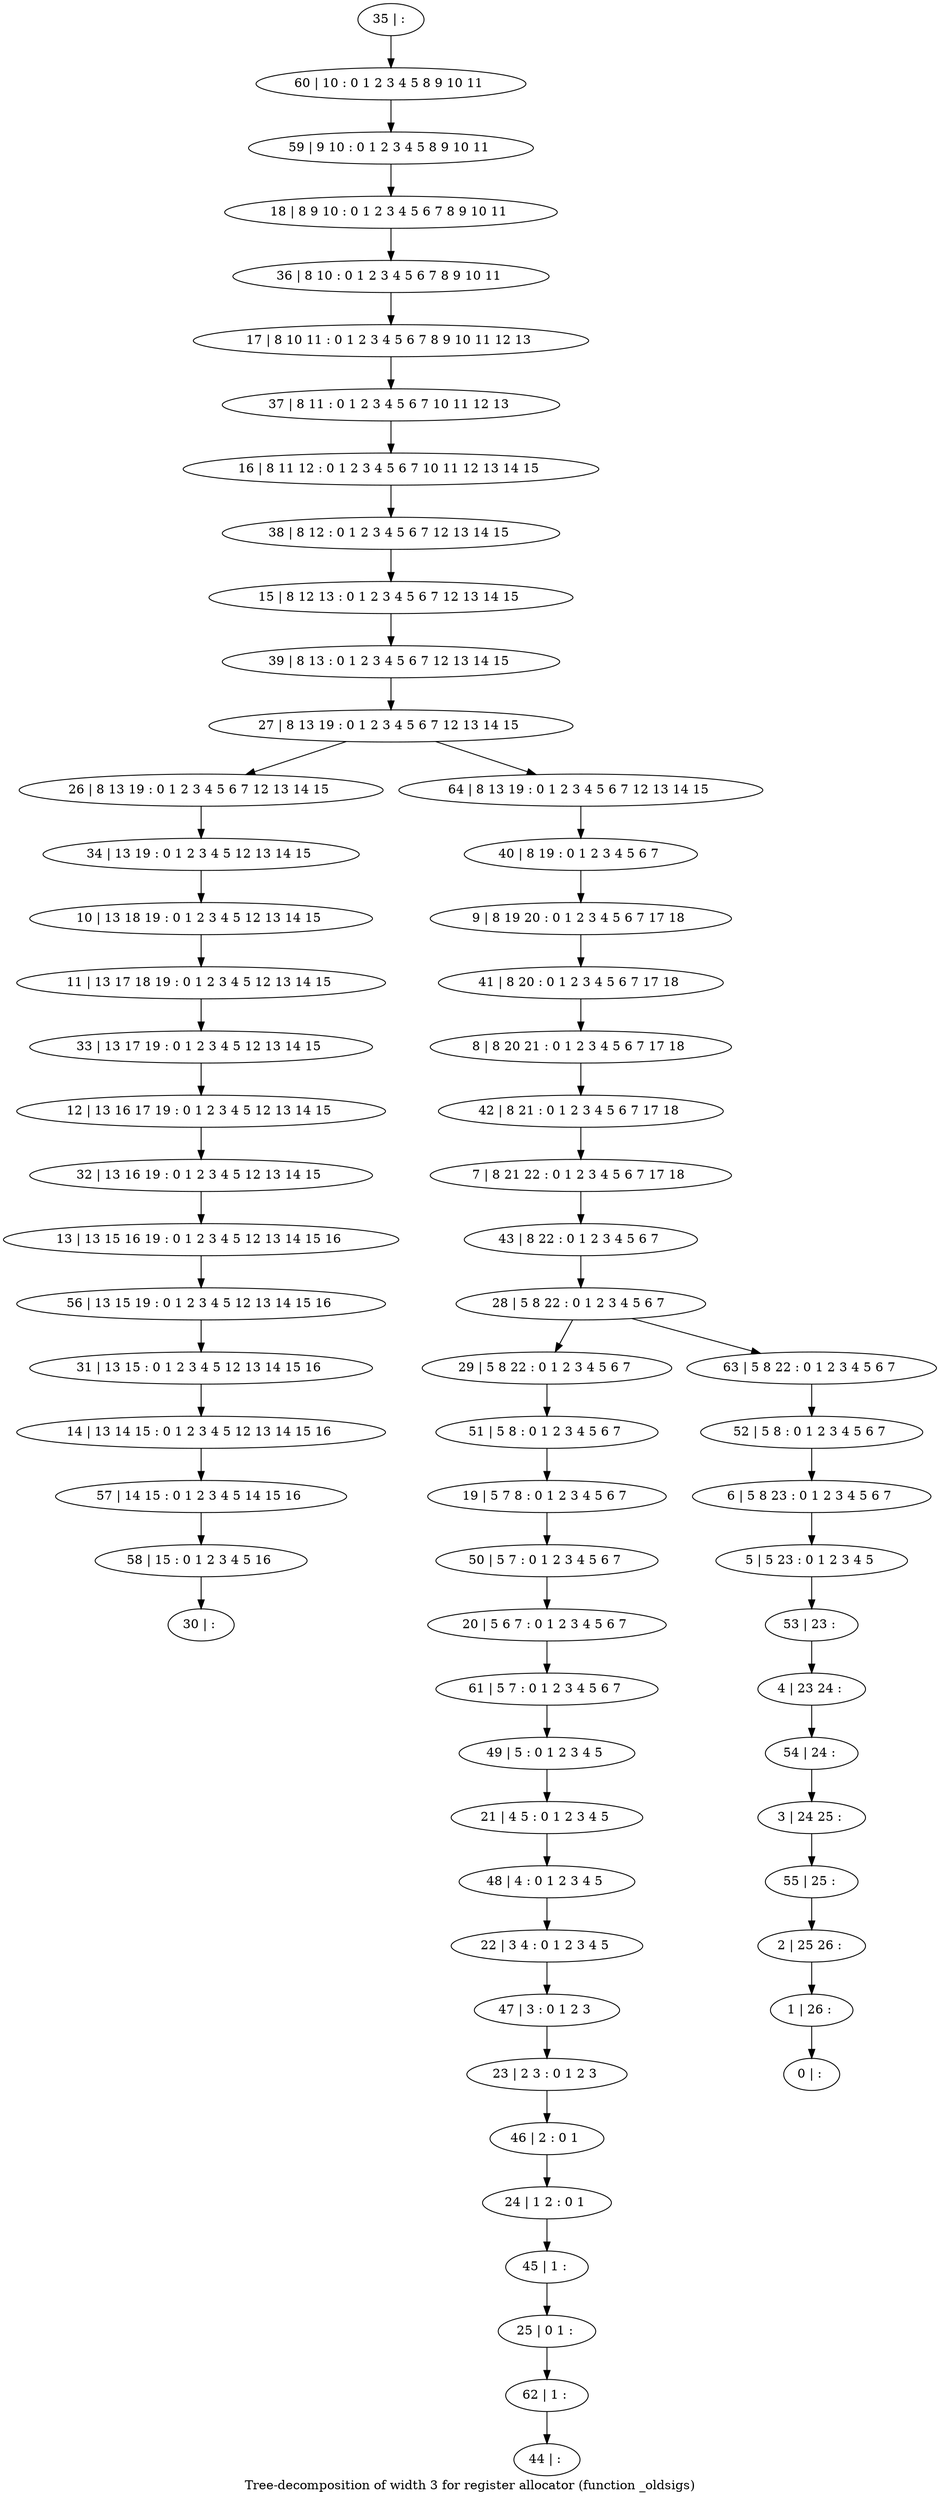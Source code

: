 digraph G {
graph [label="Tree-decomposition of width 3 for register allocator (function _oldsigs)"]
0[label="0 | : "];
1[label="1 | 26 : "];
2[label="2 | 25 26 : "];
3[label="3 | 24 25 : "];
4[label="4 | 23 24 : "];
5[label="5 | 5 23 : 0 1 2 3 4 5 "];
6[label="6 | 5 8 23 : 0 1 2 3 4 5 6 7 "];
7[label="7 | 8 21 22 : 0 1 2 3 4 5 6 7 17 18 "];
8[label="8 | 8 20 21 : 0 1 2 3 4 5 6 7 17 18 "];
9[label="9 | 8 19 20 : 0 1 2 3 4 5 6 7 17 18 "];
10[label="10 | 13 18 19 : 0 1 2 3 4 5 12 13 14 15 "];
11[label="11 | 13 17 18 19 : 0 1 2 3 4 5 12 13 14 15 "];
12[label="12 | 13 16 17 19 : 0 1 2 3 4 5 12 13 14 15 "];
13[label="13 | 13 15 16 19 : 0 1 2 3 4 5 12 13 14 15 16 "];
14[label="14 | 13 14 15 : 0 1 2 3 4 5 12 13 14 15 16 "];
15[label="15 | 8 12 13 : 0 1 2 3 4 5 6 7 12 13 14 15 "];
16[label="16 | 8 11 12 : 0 1 2 3 4 5 6 7 10 11 12 13 14 15 "];
17[label="17 | 8 10 11 : 0 1 2 3 4 5 6 7 8 9 10 11 12 13 "];
18[label="18 | 8 9 10 : 0 1 2 3 4 5 6 7 8 9 10 11 "];
19[label="19 | 5 7 8 : 0 1 2 3 4 5 6 7 "];
20[label="20 | 5 6 7 : 0 1 2 3 4 5 6 7 "];
21[label="21 | 4 5 : 0 1 2 3 4 5 "];
22[label="22 | 3 4 : 0 1 2 3 4 5 "];
23[label="23 | 2 3 : 0 1 2 3 "];
24[label="24 | 1 2 : 0 1 "];
25[label="25 | 0 1 : "];
26[label="26 | 8 13 19 : 0 1 2 3 4 5 6 7 12 13 14 15 "];
27[label="27 | 8 13 19 : 0 1 2 3 4 5 6 7 12 13 14 15 "];
28[label="28 | 5 8 22 : 0 1 2 3 4 5 6 7 "];
29[label="29 | 5 8 22 : 0 1 2 3 4 5 6 7 "];
30[label="30 | : "];
31[label="31 | 13 15 : 0 1 2 3 4 5 12 13 14 15 16 "];
32[label="32 | 13 16 19 : 0 1 2 3 4 5 12 13 14 15 "];
33[label="33 | 13 17 19 : 0 1 2 3 4 5 12 13 14 15 "];
34[label="34 | 13 19 : 0 1 2 3 4 5 12 13 14 15 "];
35[label="35 | : "];
36[label="36 | 8 10 : 0 1 2 3 4 5 6 7 8 9 10 11 "];
37[label="37 | 8 11 : 0 1 2 3 4 5 6 7 10 11 12 13 "];
38[label="38 | 8 12 : 0 1 2 3 4 5 6 7 12 13 14 15 "];
39[label="39 | 8 13 : 0 1 2 3 4 5 6 7 12 13 14 15 "];
40[label="40 | 8 19 : 0 1 2 3 4 5 6 7 "];
41[label="41 | 8 20 : 0 1 2 3 4 5 6 7 17 18 "];
42[label="42 | 8 21 : 0 1 2 3 4 5 6 7 17 18 "];
43[label="43 | 8 22 : 0 1 2 3 4 5 6 7 "];
44[label="44 | : "];
45[label="45 | 1 : "];
46[label="46 | 2 : 0 1 "];
47[label="47 | 3 : 0 1 2 3 "];
48[label="48 | 4 : 0 1 2 3 4 5 "];
49[label="49 | 5 : 0 1 2 3 4 5 "];
50[label="50 | 5 7 : 0 1 2 3 4 5 6 7 "];
51[label="51 | 5 8 : 0 1 2 3 4 5 6 7 "];
52[label="52 | 5 8 : 0 1 2 3 4 5 6 7 "];
53[label="53 | 23 : "];
54[label="54 | 24 : "];
55[label="55 | 25 : "];
56[label="56 | 13 15 19 : 0 1 2 3 4 5 12 13 14 15 16 "];
57[label="57 | 14 15 : 0 1 2 3 4 5 14 15 16 "];
58[label="58 | 15 : 0 1 2 3 4 5 16 "];
59[label="59 | 9 10 : 0 1 2 3 4 5 8 9 10 11 "];
60[label="60 | 10 : 0 1 2 3 4 5 8 9 10 11 "];
61[label="61 | 5 7 : 0 1 2 3 4 5 6 7 "];
62[label="62 | 1 : "];
63[label="63 | 5 8 22 : 0 1 2 3 4 5 6 7 "];
64[label="64 | 8 13 19 : 0 1 2 3 4 5 6 7 12 13 14 15 "];
10->11 ;
31->14 ;
32->13 ;
12->32 ;
33->12 ;
11->33 ;
34->10 ;
26->34 ;
45->25 ;
24->45 ;
46->24 ;
23->46 ;
47->23 ;
22->47 ;
48->22 ;
21->48 ;
49->21 ;
50->20 ;
19->50 ;
51->19 ;
29->51 ;
56->31 ;
13->56 ;
14->57 ;
58->30 ;
57->58 ;
61->49 ;
20->61 ;
62->44 ;
25->62 ;
35->60 ;
60->59 ;
59->18 ;
18->36 ;
36->17 ;
17->37 ;
37->16 ;
16->38 ;
38->15 ;
15->39 ;
39->27 ;
40->9 ;
9->41 ;
41->8 ;
8->42 ;
42->7 ;
7->43 ;
43->28 ;
52->6 ;
6->5 ;
5->53 ;
53->4 ;
4->54 ;
54->3 ;
3->55 ;
55->2 ;
2->1 ;
1->0 ;
63->52 ;
64->40 ;
28->29 ;
28->63 ;
27->26 ;
27->64 ;
}
